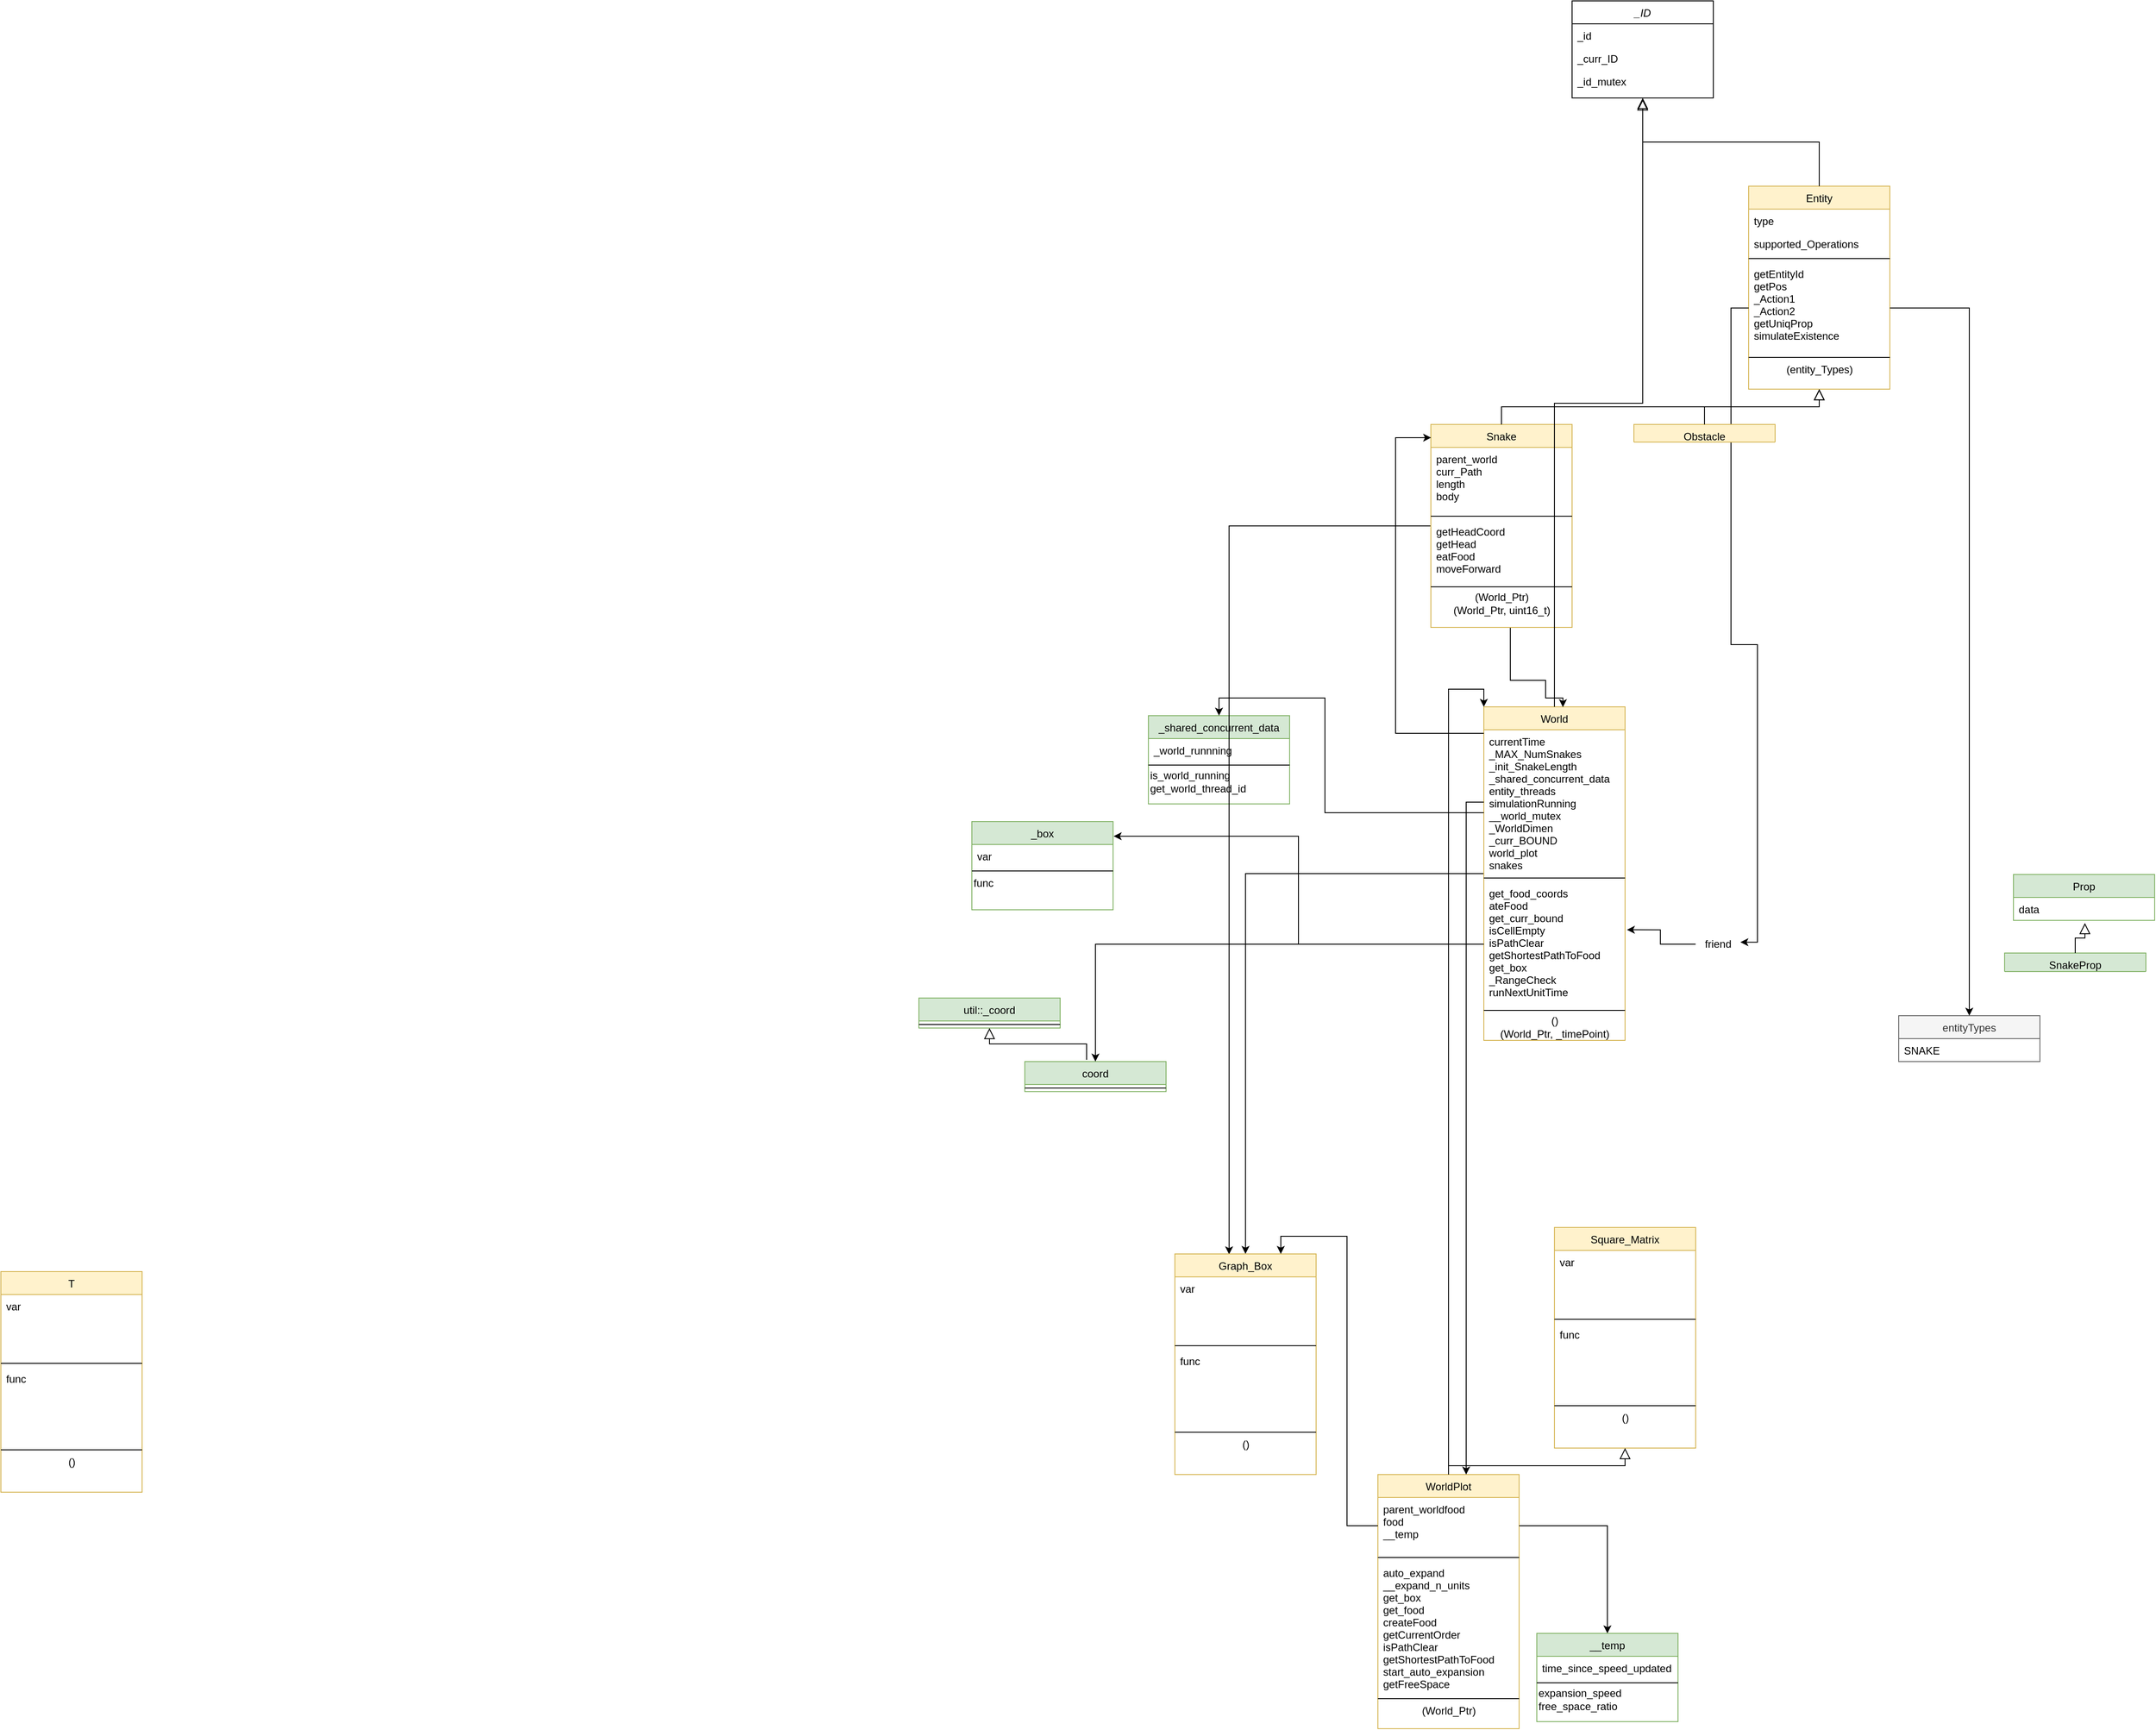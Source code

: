 <mxfile version="13.10.0" type="github">
  <diagram id="C5RBs43oDa-KdzZeNtuy" name="Page-1">
    <mxGraphModel dx="2736" dy="1590" grid="1" gridSize="10" guides="1" tooltips="1" connect="1" arrows="1" fold="1" page="1" pageScale="1" pageWidth="827" pageHeight="1169" math="0" shadow="0">
      <root>
        <mxCell id="WIyWlLk6GJQsqaUBKTNV-0" />
        <mxCell id="WIyWlLk6GJQsqaUBKTNV-1" parent="WIyWlLk6GJQsqaUBKTNV-0" />
        <mxCell id="zkfFHV4jXpPFQw0GAbJ--0" value="_ID" style="swimlane;fontStyle=2;align=center;verticalAlign=top;childLayout=stackLayout;horizontal=1;startSize=26;horizontalStack=0;resizeParent=1;resizeLast=0;collapsible=1;marginBottom=0;rounded=0;shadow=0;strokeWidth=1;" parent="WIyWlLk6GJQsqaUBKTNV-1" vertex="1">
          <mxGeometry x="-100" y="-520" width="160" height="110" as="geometry">
            <mxRectangle x="230" y="140" width="160" height="26" as="alternateBounds" />
          </mxGeometry>
        </mxCell>
        <mxCell id="zkfFHV4jXpPFQw0GAbJ--2" value="_id" style="text;align=left;verticalAlign=top;spacingLeft=4;spacingRight=4;overflow=hidden;rotatable=0;points=[[0,0.5],[1,0.5]];portConstraint=eastwest;rounded=0;shadow=0;html=0;" parent="zkfFHV4jXpPFQw0GAbJ--0" vertex="1">
          <mxGeometry y="26" width="160" height="26" as="geometry" />
        </mxCell>
        <mxCell id="zkfFHV4jXpPFQw0GAbJ--3" value="_curr_ID" style="text;align=left;verticalAlign=top;spacingLeft=4;spacingRight=4;overflow=hidden;rotatable=0;points=[[0,0.5],[1,0.5]];portConstraint=eastwest;rounded=0;shadow=0;html=0;" parent="zkfFHV4jXpPFQw0GAbJ--0" vertex="1">
          <mxGeometry y="52" width="160" height="26" as="geometry" />
        </mxCell>
        <mxCell id="Qb9tFj-eZxgiYMaZ9Jdv-4" value="_id_mutex" style="text;align=left;verticalAlign=top;spacingLeft=4;spacingRight=4;overflow=hidden;rotatable=0;points=[[0,0.5],[1,0.5]];portConstraint=eastwest;rounded=0;shadow=0;html=0;" vertex="1" parent="zkfFHV4jXpPFQw0GAbJ--0">
          <mxGeometry y="78" width="160" height="32" as="geometry" />
        </mxCell>
        <mxCell id="zkfFHV4jXpPFQw0GAbJ--6" value="Entity" style="swimlane;fontStyle=0;align=center;verticalAlign=top;childLayout=stackLayout;horizontal=1;startSize=26;horizontalStack=0;resizeParent=1;resizeLast=0;collapsible=1;marginBottom=0;rounded=0;shadow=0;strokeWidth=1;fillColor=#fff2cc;strokeColor=#d6b656;" parent="WIyWlLk6GJQsqaUBKTNV-1" vertex="1">
          <mxGeometry x="100" y="-310" width="160" height="230" as="geometry">
            <mxRectangle x="130" y="380" width="160" height="26" as="alternateBounds" />
          </mxGeometry>
        </mxCell>
        <mxCell id="zkfFHV4jXpPFQw0GAbJ--7" value="type" style="text;align=left;verticalAlign=top;spacingLeft=4;spacingRight=4;overflow=hidden;rotatable=0;points=[[0,0.5],[1,0.5]];portConstraint=eastwest;" parent="zkfFHV4jXpPFQw0GAbJ--6" vertex="1">
          <mxGeometry y="26" width="160" height="26" as="geometry" />
        </mxCell>
        <mxCell id="zkfFHV4jXpPFQw0GAbJ--8" value="supported_Operations" style="text;align=left;verticalAlign=top;spacingLeft=4;spacingRight=4;overflow=hidden;rotatable=0;points=[[0,0.5],[1,0.5]];portConstraint=eastwest;rounded=0;shadow=0;html=0;" parent="zkfFHV4jXpPFQw0GAbJ--6" vertex="1">
          <mxGeometry y="52" width="160" height="26" as="geometry" />
        </mxCell>
        <mxCell id="zkfFHV4jXpPFQw0GAbJ--9" value="" style="line;html=1;strokeWidth=1;align=left;verticalAlign=middle;spacingTop=-1;spacingLeft=3;spacingRight=3;rotatable=0;labelPosition=right;points=[];portConstraint=eastwest;" parent="zkfFHV4jXpPFQw0GAbJ--6" vertex="1">
          <mxGeometry y="78" width="160" height="8" as="geometry" />
        </mxCell>
        <mxCell id="zkfFHV4jXpPFQw0GAbJ--11" value="getEntityId&#xa;getPos&#xa;_Action1&#xa;_Action2&#xa;getUniqProp&#xa;simulateExistence" style="text;align=left;verticalAlign=top;spacingLeft=4;spacingRight=4;overflow=hidden;rotatable=0;points=[[0,0.5],[1,0.5]];portConstraint=eastwest;" parent="zkfFHV4jXpPFQw0GAbJ--6" vertex="1">
          <mxGeometry y="86" width="160" height="104" as="geometry" />
        </mxCell>
        <mxCell id="Qb9tFj-eZxgiYMaZ9Jdv-5" value="" style="line;html=1;strokeWidth=1;align=left;verticalAlign=middle;spacingTop=-1;spacingLeft=3;spacingRight=3;rotatable=0;labelPosition=right;points=[];portConstraint=eastwest;" vertex="1" parent="zkfFHV4jXpPFQw0GAbJ--6">
          <mxGeometry y="190" width="160" height="8" as="geometry" />
        </mxCell>
        <mxCell id="Qb9tFj-eZxgiYMaZ9Jdv-6" value="(entity_Types)" style="text;html=1;align=center;verticalAlign=middle;resizable=0;points=[];autosize=1;" vertex="1" parent="zkfFHV4jXpPFQw0GAbJ--6">
          <mxGeometry y="198" width="160" height="20" as="geometry" />
        </mxCell>
        <mxCell id="zkfFHV4jXpPFQw0GAbJ--12" value="" style="endArrow=block;endSize=10;endFill=0;shadow=0;strokeWidth=1;rounded=0;edgeStyle=elbowEdgeStyle;elbow=vertical;" parent="WIyWlLk6GJQsqaUBKTNV-1" source="zkfFHV4jXpPFQw0GAbJ--6" target="zkfFHV4jXpPFQw0GAbJ--0" edge="1">
          <mxGeometry width="160" relative="1" as="geometry">
            <mxPoint x="200" y="203" as="sourcePoint" />
            <mxPoint x="200" y="203" as="targetPoint" />
          </mxGeometry>
        </mxCell>
        <mxCell id="Qb9tFj-eZxgiYMaZ9Jdv-8" value="SnakeProp" style="swimlane;fontStyle=0;align=center;verticalAlign=top;childLayout=stackLayout;horizontal=1;startSize=26;horizontalStack=0;resizeParent=1;resizeLast=0;collapsible=1;marginBottom=0;rounded=0;shadow=0;strokeWidth=1;fillColor=#d5e8d4;strokeColor=#82b366;" vertex="1" parent="WIyWlLk6GJQsqaUBKTNV-1">
          <mxGeometry x="390" y="559" width="160" height="21" as="geometry">
            <mxRectangle x="340" y="380" width="170" height="26" as="alternateBounds" />
          </mxGeometry>
        </mxCell>
        <mxCell id="Qb9tFj-eZxgiYMaZ9Jdv-11" value="_shared_concurrent_data" style="swimlane;fontStyle=0;align=center;verticalAlign=top;childLayout=stackLayout;horizontal=1;startSize=26;horizontalStack=0;resizeParent=1;resizeLast=0;collapsible=1;marginBottom=0;rounded=0;shadow=0;strokeWidth=1;fillColor=#d5e8d4;strokeColor=#82b366;" vertex="1" parent="WIyWlLk6GJQsqaUBKTNV-1">
          <mxGeometry x="-580" y="290" width="160" height="100" as="geometry">
            <mxRectangle x="340" y="380" width="170" height="26" as="alternateBounds" />
          </mxGeometry>
        </mxCell>
        <mxCell id="Qb9tFj-eZxgiYMaZ9Jdv-31" value="_world_runnning&#xa;" style="text;align=left;verticalAlign=top;spacingLeft=4;spacingRight=4;overflow=hidden;rotatable=0;points=[[0,0.5],[1,0.5]];portConstraint=eastwest;" vertex="1" parent="Qb9tFj-eZxgiYMaZ9Jdv-11">
          <mxGeometry y="26" width="160" height="26" as="geometry" />
        </mxCell>
        <mxCell id="Qb9tFj-eZxgiYMaZ9Jdv-32" value="" style="line;html=1;strokeWidth=1;align=left;verticalAlign=middle;spacingTop=-1;spacingLeft=3;spacingRight=3;rotatable=0;labelPosition=right;points=[];portConstraint=eastwest;" vertex="1" parent="Qb9tFj-eZxgiYMaZ9Jdv-11">
          <mxGeometry y="52" width="160" height="8" as="geometry" />
        </mxCell>
        <mxCell id="Qb9tFj-eZxgiYMaZ9Jdv-33" value="&lt;div align=&quot;left&quot;&gt;is_world_running&lt;/div&gt;get_world_thread_id" style="text;html=1;align=left;verticalAlign=middle;resizable=0;points=[];autosize=1;movable=1;rotatable=1;deletable=1;editable=1;connectable=1;" vertex="1" parent="Qb9tFj-eZxgiYMaZ9Jdv-11">
          <mxGeometry y="60" width="160" height="30" as="geometry" />
        </mxCell>
        <mxCell id="Qb9tFj-eZxgiYMaZ9Jdv-16" value="entityTypes" style="swimlane;fontStyle=0;align=center;verticalAlign=top;childLayout=stackLayout;horizontal=1;startSize=26;horizontalStack=0;resizeParent=1;resizeLast=0;collapsible=1;marginBottom=0;rounded=0;shadow=0;strokeWidth=1;fillColor=#f5f5f5;strokeColor=#666666;fontColor=#333333;" vertex="1" parent="WIyWlLk6GJQsqaUBKTNV-1">
          <mxGeometry x="270" y="630" width="160" height="52" as="geometry">
            <mxRectangle x="340" y="380" width="170" height="26" as="alternateBounds" />
          </mxGeometry>
        </mxCell>
        <mxCell id="Qb9tFj-eZxgiYMaZ9Jdv-17" value="SNAKE" style="text;align=left;verticalAlign=top;spacingLeft=4;spacingRight=4;overflow=hidden;rotatable=0;points=[[0,0.5],[1,0.5]];portConstraint=eastwest;" vertex="1" parent="Qb9tFj-eZxgiYMaZ9Jdv-16">
          <mxGeometry y="26" width="160" height="26" as="geometry" />
        </mxCell>
        <mxCell id="Qb9tFj-eZxgiYMaZ9Jdv-18" style="edgeStyle=orthogonalEdgeStyle;rounded=0;orthogonalLoop=1;jettySize=auto;html=1;exitX=1;exitY=0.5;exitDx=0;exitDy=0;entryX=0.5;entryY=0;entryDx=0;entryDy=0;" edge="1" parent="WIyWlLk6GJQsqaUBKTNV-1" source="zkfFHV4jXpPFQw0GAbJ--11" target="Qb9tFj-eZxgiYMaZ9Jdv-16">
          <mxGeometry relative="1" as="geometry" />
        </mxCell>
        <mxCell id="Qb9tFj-eZxgiYMaZ9Jdv-69" style="edgeStyle=orthogonalEdgeStyle;rounded=0;orthogonalLoop=1;jettySize=auto;html=1;entryX=0.5;entryY=0;entryDx=0;entryDy=0;" edge="1" parent="WIyWlLk6GJQsqaUBKTNV-1" source="Qb9tFj-eZxgiYMaZ9Jdv-19" target="Qb9tFj-eZxgiYMaZ9Jdv-58">
          <mxGeometry relative="1" as="geometry" />
        </mxCell>
        <mxCell id="Qb9tFj-eZxgiYMaZ9Jdv-19" value="World" style="swimlane;fontStyle=0;align=center;verticalAlign=top;childLayout=stackLayout;horizontal=1;startSize=26;horizontalStack=0;resizeParent=1;resizeLast=0;collapsible=1;marginBottom=0;rounded=0;shadow=0;strokeWidth=1;fillColor=#fff2cc;strokeColor=#d6b656;" vertex="1" parent="WIyWlLk6GJQsqaUBKTNV-1">
          <mxGeometry x="-200" y="280" width="160" height="378" as="geometry">
            <mxRectangle x="130" y="380" width="160" height="26" as="alternateBounds" />
          </mxGeometry>
        </mxCell>
        <mxCell id="Qb9tFj-eZxgiYMaZ9Jdv-21" value="currentTime&#xa;_MAX_NumSnakes&#xa;_init_SnakeLength&#xa;_shared_concurrent_data&#xa;entity_threads&#xa;simulationRunning&#xa;__world_mutex&#xa;_WorldDimen&#xa;_curr_BOUND&#xa;world_plot&#xa;snakes" style="text;align=left;verticalAlign=top;spacingLeft=4;spacingRight=4;overflow=hidden;rotatable=0;points=[[0,0.5],[1,0.5]];portConstraint=eastwest;rounded=0;shadow=0;html=0;" vertex="1" parent="Qb9tFj-eZxgiYMaZ9Jdv-19">
          <mxGeometry y="26" width="160" height="164" as="geometry" />
        </mxCell>
        <mxCell id="Qb9tFj-eZxgiYMaZ9Jdv-22" value="" style="line;html=1;strokeWidth=1;align=left;verticalAlign=middle;spacingTop=-1;spacingLeft=3;spacingRight=3;rotatable=0;labelPosition=right;points=[];portConstraint=eastwest;" vertex="1" parent="Qb9tFj-eZxgiYMaZ9Jdv-19">
          <mxGeometry y="190" width="160" height="8" as="geometry" />
        </mxCell>
        <mxCell id="Qb9tFj-eZxgiYMaZ9Jdv-23" value="get_food_coords&#xa;ateFood&#xa;get_curr_bound&#xa;isCellEmpty&#xa;isPathClear&#xa;getShortestPathToFood&#xa;get_box&#xa;_RangeCheck&#xa;runNextUnitTime&#xa;" style="text;align=left;verticalAlign=top;spacingLeft=4;spacingRight=4;overflow=hidden;rotatable=0;points=[[0,0.5],[1,0.5]];portConstraint=eastwest;fontStyle=0" vertex="1" parent="Qb9tFj-eZxgiYMaZ9Jdv-19">
          <mxGeometry y="198" width="160" height="142" as="geometry" />
        </mxCell>
        <mxCell id="Qb9tFj-eZxgiYMaZ9Jdv-24" value="" style="line;html=1;strokeWidth=1;align=left;verticalAlign=middle;spacingTop=-1;spacingLeft=3;spacingRight=3;rotatable=0;labelPosition=right;points=[];portConstraint=eastwest;" vertex="1" parent="Qb9tFj-eZxgiYMaZ9Jdv-19">
          <mxGeometry y="340" width="160" height="8" as="geometry" />
        </mxCell>
        <mxCell id="Qb9tFj-eZxgiYMaZ9Jdv-25" value="&lt;div&gt;()&lt;/div&gt;(World_Ptr, _timePoint)" style="text;html=1;align=center;verticalAlign=middle;resizable=0;points=[];autosize=1;" vertex="1" parent="Qb9tFj-eZxgiYMaZ9Jdv-19">
          <mxGeometry y="348" width="160" height="30" as="geometry" />
        </mxCell>
        <mxCell id="Qb9tFj-eZxgiYMaZ9Jdv-26" style="edgeStyle=orthogonalEdgeStyle;rounded=0;orthogonalLoop=1;jettySize=auto;html=1;entryX=1.013;entryY=0.385;entryDx=0;entryDy=0;entryPerimeter=0;" edge="1" parent="WIyWlLk6GJQsqaUBKTNV-1" source="Qb9tFj-eZxgiYMaZ9Jdv-27" target="Qb9tFj-eZxgiYMaZ9Jdv-23">
          <mxGeometry relative="1" as="geometry" />
        </mxCell>
        <mxCell id="Qb9tFj-eZxgiYMaZ9Jdv-27" value="&lt;div&gt;friend&lt;/div&gt;" style="text;html=1;align=center;verticalAlign=middle;resizable=0;points=[];autosize=1;" vertex="1" parent="WIyWlLk6GJQsqaUBKTNV-1">
          <mxGeometry x="40" y="539" width="50" height="20" as="geometry" />
        </mxCell>
        <mxCell id="Qb9tFj-eZxgiYMaZ9Jdv-28" style="edgeStyle=orthogonalEdgeStyle;rounded=0;orthogonalLoop=1;jettySize=auto;html=1;entryX=1.013;entryY=0.385;entryDx=0;entryDy=0;entryPerimeter=0;" edge="1" parent="WIyWlLk6GJQsqaUBKTNV-1" source="zkfFHV4jXpPFQw0GAbJ--11" target="Qb9tFj-eZxgiYMaZ9Jdv-27">
          <mxGeometry relative="1" as="geometry">
            <mxPoint x="120" y="498" as="sourcePoint" />
            <mxPoint x="42.08" y="616.04" as="targetPoint" />
          </mxGeometry>
        </mxCell>
        <mxCell id="Qb9tFj-eZxgiYMaZ9Jdv-29" value="Prop" style="swimlane;fontStyle=0;align=center;verticalAlign=top;childLayout=stackLayout;horizontal=1;startSize=26;horizontalStack=0;resizeParent=1;resizeLast=0;collapsible=1;marginBottom=0;rounded=0;shadow=0;strokeWidth=1;fillColor=#d5e8d4;strokeColor=#82b366;" vertex="1" parent="WIyWlLk6GJQsqaUBKTNV-1">
          <mxGeometry x="400" y="470" width="160" height="52" as="geometry">
            <mxRectangle x="340" y="380" width="170" height="26" as="alternateBounds" />
          </mxGeometry>
        </mxCell>
        <mxCell id="Qb9tFj-eZxgiYMaZ9Jdv-30" value="data" style="text;align=left;verticalAlign=top;spacingLeft=4;spacingRight=4;overflow=hidden;rotatable=0;points=[[0,0.5],[1,0.5]];portConstraint=eastwest;" vertex="1" parent="Qb9tFj-eZxgiYMaZ9Jdv-29">
          <mxGeometry y="26" width="160" height="26" as="geometry" />
        </mxCell>
        <mxCell id="Qb9tFj-eZxgiYMaZ9Jdv-34" style="edgeStyle=orthogonalEdgeStyle;rounded=0;orthogonalLoop=1;jettySize=auto;html=1;entryX=0.5;entryY=0;entryDx=0;entryDy=0;" edge="1" parent="WIyWlLk6GJQsqaUBKTNV-1" source="Qb9tFj-eZxgiYMaZ9Jdv-21" target="Qb9tFj-eZxgiYMaZ9Jdv-11">
          <mxGeometry relative="1" as="geometry">
            <Array as="points">
              <mxPoint x="-380" y="400" />
              <mxPoint x="-380" y="270" />
              <mxPoint x="-500" y="270" />
            </Array>
          </mxGeometry>
        </mxCell>
        <mxCell id="Qb9tFj-eZxgiYMaZ9Jdv-38" value="T" style="swimlane;fontStyle=0;align=center;verticalAlign=top;childLayout=stackLayout;horizontal=1;startSize=26;horizontalStack=0;resizeParent=1;resizeLast=0;collapsible=1;marginBottom=0;rounded=0;shadow=0;strokeWidth=1;fillColor=#fff2cc;strokeColor=#d6b656;" vertex="1" parent="WIyWlLk6GJQsqaUBKTNV-1">
          <mxGeometry x="-1880" y="920" width="160" height="250" as="geometry">
            <mxRectangle x="130" y="380" width="160" height="26" as="alternateBounds" />
          </mxGeometry>
        </mxCell>
        <mxCell id="Qb9tFj-eZxgiYMaZ9Jdv-39" value="var" style="text;align=left;verticalAlign=top;spacingLeft=4;spacingRight=4;overflow=hidden;rotatable=0;points=[[0,0.5],[1,0.5]];portConstraint=eastwest;rounded=0;shadow=0;html=0;" vertex="1" parent="Qb9tFj-eZxgiYMaZ9Jdv-38">
          <mxGeometry y="26" width="160" height="74" as="geometry" />
        </mxCell>
        <mxCell id="Qb9tFj-eZxgiYMaZ9Jdv-40" value="" style="line;html=1;strokeWidth=1;align=left;verticalAlign=middle;spacingTop=-1;spacingLeft=3;spacingRight=3;rotatable=0;labelPosition=right;points=[];portConstraint=eastwest;" vertex="1" parent="Qb9tFj-eZxgiYMaZ9Jdv-38">
          <mxGeometry y="100" width="160" height="8" as="geometry" />
        </mxCell>
        <mxCell id="Qb9tFj-eZxgiYMaZ9Jdv-41" value="func" style="text;align=left;verticalAlign=top;spacingLeft=4;spacingRight=4;overflow=hidden;rotatable=0;points=[[0,0.5],[1,0.5]];portConstraint=eastwest;fontStyle=0" vertex="1" parent="Qb9tFj-eZxgiYMaZ9Jdv-38">
          <mxGeometry y="108" width="160" height="90" as="geometry" />
        </mxCell>
        <mxCell id="Qb9tFj-eZxgiYMaZ9Jdv-42" value="" style="line;html=1;strokeWidth=1;align=left;verticalAlign=middle;spacingTop=-1;spacingLeft=3;spacingRight=3;rotatable=0;labelPosition=right;points=[];portConstraint=eastwest;" vertex="1" parent="Qb9tFj-eZxgiYMaZ9Jdv-38">
          <mxGeometry y="198" width="160" height="8" as="geometry" />
        </mxCell>
        <mxCell id="Qb9tFj-eZxgiYMaZ9Jdv-43" value="()" style="text;html=1;align=center;verticalAlign=middle;resizable=0;points=[];autosize=1;" vertex="1" parent="Qb9tFj-eZxgiYMaZ9Jdv-38">
          <mxGeometry y="206" width="160" height="20" as="geometry" />
        </mxCell>
        <mxCell id="Qb9tFj-eZxgiYMaZ9Jdv-93" style="edgeStyle=orthogonalEdgeStyle;rounded=0;orthogonalLoop=1;jettySize=auto;html=1;entryX=0;entryY=0;entryDx=0;entryDy=0;" edge="1" parent="WIyWlLk6GJQsqaUBKTNV-1" source="Qb9tFj-eZxgiYMaZ9Jdv-44" target="Qb9tFj-eZxgiYMaZ9Jdv-19">
          <mxGeometry relative="1" as="geometry" />
        </mxCell>
        <mxCell id="Qb9tFj-eZxgiYMaZ9Jdv-44" value="WorldPlot" style="swimlane;fontStyle=0;align=center;verticalAlign=top;childLayout=stackLayout;horizontal=1;startSize=26;horizontalStack=0;resizeParent=1;resizeLast=0;collapsible=1;marginBottom=0;rounded=0;shadow=0;strokeWidth=1;fillColor=#fff2cc;strokeColor=#d6b656;" vertex="1" parent="WIyWlLk6GJQsqaUBKTNV-1">
          <mxGeometry x="-320" y="1150" width="160" height="288" as="geometry">
            <mxRectangle x="130" y="380" width="160" height="26" as="alternateBounds" />
          </mxGeometry>
        </mxCell>
        <mxCell id="Qb9tFj-eZxgiYMaZ9Jdv-45" value="parent_worldfood&#xa;food&#xa;__temp&#xa;" style="text;align=left;verticalAlign=top;spacingLeft=4;spacingRight=4;overflow=hidden;rotatable=0;points=[[0,0.5],[1,0.5]];portConstraint=eastwest;rounded=0;shadow=0;html=0;" vertex="1" parent="Qb9tFj-eZxgiYMaZ9Jdv-44">
          <mxGeometry y="26" width="160" height="64" as="geometry" />
        </mxCell>
        <mxCell id="Qb9tFj-eZxgiYMaZ9Jdv-46" value="" style="line;html=1;strokeWidth=1;align=left;verticalAlign=middle;spacingTop=-1;spacingLeft=3;spacingRight=3;rotatable=0;labelPosition=right;points=[];portConstraint=eastwest;" vertex="1" parent="Qb9tFj-eZxgiYMaZ9Jdv-44">
          <mxGeometry y="90" width="160" height="8" as="geometry" />
        </mxCell>
        <mxCell id="Qb9tFj-eZxgiYMaZ9Jdv-47" value="auto_expand&#xa;__expand_n_units&#xa;get_box&#xa;get_food&#xa;createFood&#xa;getCurrentOrder&#xa;isPathClear&#xa;getShortestPathToFood&#xa;start_auto_expansion&#xa;getFreeSpace" style="text;align=left;verticalAlign=top;spacingLeft=4;spacingRight=4;overflow=hidden;rotatable=0;points=[[0,0.5],[1,0.5]];portConstraint=eastwest;fontStyle=0" vertex="1" parent="Qb9tFj-eZxgiYMaZ9Jdv-44">
          <mxGeometry y="98" width="160" height="152" as="geometry" />
        </mxCell>
        <mxCell id="Qb9tFj-eZxgiYMaZ9Jdv-48" value="" style="line;html=1;strokeWidth=1;align=left;verticalAlign=middle;spacingTop=-1;spacingLeft=3;spacingRight=3;rotatable=0;labelPosition=right;points=[];portConstraint=eastwest;" vertex="1" parent="Qb9tFj-eZxgiYMaZ9Jdv-44">
          <mxGeometry y="250" width="160" height="8" as="geometry" />
        </mxCell>
        <mxCell id="Qb9tFj-eZxgiYMaZ9Jdv-49" value="(World_Ptr)" style="text;html=1;align=center;verticalAlign=middle;resizable=0;points=[];autosize=1;" vertex="1" parent="Qb9tFj-eZxgiYMaZ9Jdv-44">
          <mxGeometry y="258" width="160" height="20" as="geometry" />
        </mxCell>
        <mxCell id="Qb9tFj-eZxgiYMaZ9Jdv-50" style="edgeStyle=orthogonalEdgeStyle;rounded=0;orthogonalLoop=1;jettySize=auto;html=1;" edge="1" parent="WIyWlLk6GJQsqaUBKTNV-1" source="Qb9tFj-eZxgiYMaZ9Jdv-21">
          <mxGeometry relative="1" as="geometry">
            <mxPoint x="-220" y="1150" as="targetPoint" />
            <Array as="points">
              <mxPoint x="-220" y="388" />
              <mxPoint x="-220" y="1150" />
            </Array>
          </mxGeometry>
        </mxCell>
        <mxCell id="Qb9tFj-eZxgiYMaZ9Jdv-83" style="edgeStyle=orthogonalEdgeStyle;rounded=0;orthogonalLoop=1;jettySize=auto;html=1;entryX=0.56;entryY=0.001;entryDx=0;entryDy=0;entryPerimeter=0;" edge="1" parent="WIyWlLk6GJQsqaUBKTNV-1" source="Qb9tFj-eZxgiYMaZ9Jdv-51" target="Qb9tFj-eZxgiYMaZ9Jdv-19">
          <mxGeometry relative="1" as="geometry">
            <Array as="points">
              <mxPoint x="-170" y="250" />
              <mxPoint x="-130" y="250" />
              <mxPoint x="-130" y="270" />
              <mxPoint x="-110" y="270" />
            </Array>
          </mxGeometry>
        </mxCell>
        <mxCell id="Qb9tFj-eZxgiYMaZ9Jdv-85" style="edgeStyle=orthogonalEdgeStyle;rounded=0;orthogonalLoop=1;jettySize=auto;html=1;entryX=0.384;entryY=0.002;entryDx=0;entryDy=0;entryPerimeter=0;" edge="1" parent="WIyWlLk6GJQsqaUBKTNV-1" source="Qb9tFj-eZxgiYMaZ9Jdv-51" target="Qb9tFj-eZxgiYMaZ9Jdv-58">
          <mxGeometry relative="1" as="geometry" />
        </mxCell>
        <mxCell id="Qb9tFj-eZxgiYMaZ9Jdv-51" value="Snake" style="swimlane;fontStyle=0;align=center;verticalAlign=top;childLayout=stackLayout;horizontal=1;startSize=26;horizontalStack=0;resizeParent=1;resizeLast=0;collapsible=1;marginBottom=0;rounded=0;shadow=0;strokeWidth=1;fillColor=#fff2cc;strokeColor=#d6b656;" vertex="1" parent="WIyWlLk6GJQsqaUBKTNV-1">
          <mxGeometry x="-260" y="-40" width="160" height="230" as="geometry">
            <mxRectangle x="130" y="380" width="160" height="26" as="alternateBounds" />
          </mxGeometry>
        </mxCell>
        <mxCell id="Qb9tFj-eZxgiYMaZ9Jdv-52" value="parent_world&#xa;curr_Path&#xa;length&#xa;body&#xa;" style="text;align=left;verticalAlign=top;spacingLeft=4;spacingRight=4;overflow=hidden;rotatable=0;points=[[0,0.5],[1,0.5]];portConstraint=eastwest;rounded=0;shadow=0;html=0;" vertex="1" parent="Qb9tFj-eZxgiYMaZ9Jdv-51">
          <mxGeometry y="26" width="160" height="74" as="geometry" />
        </mxCell>
        <mxCell id="Qb9tFj-eZxgiYMaZ9Jdv-53" value="" style="line;html=1;strokeWidth=1;align=left;verticalAlign=middle;spacingTop=-1;spacingLeft=3;spacingRight=3;rotatable=0;labelPosition=right;points=[];portConstraint=eastwest;" vertex="1" parent="Qb9tFj-eZxgiYMaZ9Jdv-51">
          <mxGeometry y="100" width="160" height="8" as="geometry" />
        </mxCell>
        <mxCell id="Qb9tFj-eZxgiYMaZ9Jdv-54" value="getHeadCoord&#xa;getHead&#xa;eatFood&#xa;moveForward" style="text;align=left;verticalAlign=top;spacingLeft=4;spacingRight=4;overflow=hidden;rotatable=0;points=[[0,0.5],[1,0.5]];portConstraint=eastwest;fontStyle=0" vertex="1" parent="Qb9tFj-eZxgiYMaZ9Jdv-51">
          <mxGeometry y="108" width="160" height="72" as="geometry" />
        </mxCell>
        <mxCell id="Qb9tFj-eZxgiYMaZ9Jdv-55" value="" style="line;html=1;strokeWidth=1;align=left;verticalAlign=middle;spacingTop=-1;spacingLeft=3;spacingRight=3;rotatable=0;labelPosition=right;points=[];portConstraint=eastwest;" vertex="1" parent="Qb9tFj-eZxgiYMaZ9Jdv-51">
          <mxGeometry y="180" width="160" height="8" as="geometry" />
        </mxCell>
        <mxCell id="Qb9tFj-eZxgiYMaZ9Jdv-56" value="&lt;div&gt;(World_Ptr)&lt;/div&gt;&lt;div&gt;(World_Ptr, uint16_t)&lt;/div&gt;" style="text;html=1;align=center;verticalAlign=middle;resizable=0;points=[];autosize=1;" vertex="1" parent="Qb9tFj-eZxgiYMaZ9Jdv-51">
          <mxGeometry y="188" width="160" height="30" as="geometry" />
        </mxCell>
        <mxCell id="Qb9tFj-eZxgiYMaZ9Jdv-57" style="edgeStyle=orthogonalEdgeStyle;rounded=0;orthogonalLoop=1;jettySize=auto;html=1;entryX=0.002;entryY=0.065;entryDx=0;entryDy=0;entryPerimeter=0;" edge="1" parent="WIyWlLk6GJQsqaUBKTNV-1" source="Qb9tFj-eZxgiYMaZ9Jdv-21" target="Qb9tFj-eZxgiYMaZ9Jdv-51">
          <mxGeometry relative="1" as="geometry">
            <Array as="points">
              <mxPoint x="-210" y="310" />
              <mxPoint x="-300" y="310" />
              <mxPoint x="-300" y="26" />
            </Array>
          </mxGeometry>
        </mxCell>
        <mxCell id="Qb9tFj-eZxgiYMaZ9Jdv-58" value="Graph_Box" style="swimlane;fontStyle=0;align=center;verticalAlign=top;childLayout=stackLayout;horizontal=1;startSize=26;horizontalStack=0;resizeParent=1;resizeLast=0;collapsible=1;marginBottom=0;rounded=0;shadow=0;strokeWidth=1;fillColor=#fff2cc;strokeColor=#d6b656;" vertex="1" parent="WIyWlLk6GJQsqaUBKTNV-1">
          <mxGeometry x="-550" y="900" width="160" height="250" as="geometry">
            <mxRectangle x="130" y="380" width="160" height="26" as="alternateBounds" />
          </mxGeometry>
        </mxCell>
        <mxCell id="Qb9tFj-eZxgiYMaZ9Jdv-59" value="var" style="text;align=left;verticalAlign=top;spacingLeft=4;spacingRight=4;overflow=hidden;rotatable=0;points=[[0,0.5],[1,0.5]];portConstraint=eastwest;rounded=0;shadow=0;html=0;" vertex="1" parent="Qb9tFj-eZxgiYMaZ9Jdv-58">
          <mxGeometry y="26" width="160" height="74" as="geometry" />
        </mxCell>
        <mxCell id="Qb9tFj-eZxgiYMaZ9Jdv-60" value="" style="line;html=1;strokeWidth=1;align=left;verticalAlign=middle;spacingTop=-1;spacingLeft=3;spacingRight=3;rotatable=0;labelPosition=right;points=[];portConstraint=eastwest;" vertex="1" parent="Qb9tFj-eZxgiYMaZ9Jdv-58">
          <mxGeometry y="100" width="160" height="8" as="geometry" />
        </mxCell>
        <mxCell id="Qb9tFj-eZxgiYMaZ9Jdv-61" value="func" style="text;align=left;verticalAlign=top;spacingLeft=4;spacingRight=4;overflow=hidden;rotatable=0;points=[[0,0.5],[1,0.5]];portConstraint=eastwest;fontStyle=0" vertex="1" parent="Qb9tFj-eZxgiYMaZ9Jdv-58">
          <mxGeometry y="108" width="160" height="90" as="geometry" />
        </mxCell>
        <mxCell id="Qb9tFj-eZxgiYMaZ9Jdv-62" value="" style="line;html=1;strokeWidth=1;align=left;verticalAlign=middle;spacingTop=-1;spacingLeft=3;spacingRight=3;rotatable=0;labelPosition=right;points=[];portConstraint=eastwest;" vertex="1" parent="Qb9tFj-eZxgiYMaZ9Jdv-58">
          <mxGeometry y="198" width="160" height="8" as="geometry" />
        </mxCell>
        <mxCell id="Qb9tFj-eZxgiYMaZ9Jdv-63" value="()" style="text;html=1;align=center;verticalAlign=middle;resizable=0;points=[];autosize=1;" vertex="1" parent="Qb9tFj-eZxgiYMaZ9Jdv-58">
          <mxGeometry y="206" width="160" height="20" as="geometry" />
        </mxCell>
        <mxCell id="Qb9tFj-eZxgiYMaZ9Jdv-64" value="_box" style="swimlane;fontStyle=0;align=center;verticalAlign=top;childLayout=stackLayout;horizontal=1;startSize=26;horizontalStack=0;resizeParent=1;resizeLast=0;collapsible=1;marginBottom=0;rounded=0;shadow=0;strokeWidth=1;fillColor=#d5e8d4;strokeColor=#82b366;" vertex="1" parent="WIyWlLk6GJQsqaUBKTNV-1">
          <mxGeometry x="-780" y="410" width="160" height="100" as="geometry">
            <mxRectangle x="340" y="380" width="170" height="26" as="alternateBounds" />
          </mxGeometry>
        </mxCell>
        <mxCell id="Qb9tFj-eZxgiYMaZ9Jdv-65" value="var" style="text;align=left;verticalAlign=top;spacingLeft=4;spacingRight=4;overflow=hidden;rotatable=0;points=[[0,0.5],[1,0.5]];portConstraint=eastwest;" vertex="1" parent="Qb9tFj-eZxgiYMaZ9Jdv-64">
          <mxGeometry y="26" width="160" height="26" as="geometry" />
        </mxCell>
        <mxCell id="Qb9tFj-eZxgiYMaZ9Jdv-66" value="" style="line;html=1;strokeWidth=1;align=left;verticalAlign=middle;spacingTop=-1;spacingLeft=3;spacingRight=3;rotatable=0;labelPosition=right;points=[];portConstraint=eastwest;" vertex="1" parent="Qb9tFj-eZxgiYMaZ9Jdv-64">
          <mxGeometry y="52" width="160" height="8" as="geometry" />
        </mxCell>
        <mxCell id="Qb9tFj-eZxgiYMaZ9Jdv-67" value="func" style="text;html=1;align=left;verticalAlign=middle;resizable=0;points=[];autosize=1;movable=1;rotatable=1;deletable=1;editable=1;connectable=1;" vertex="1" parent="Qb9tFj-eZxgiYMaZ9Jdv-64">
          <mxGeometry y="60" width="160" height="20" as="geometry" />
        </mxCell>
        <mxCell id="Qb9tFj-eZxgiYMaZ9Jdv-68" style="edgeStyle=orthogonalEdgeStyle;rounded=0;orthogonalLoop=1;jettySize=auto;html=1;entryX=1.004;entryY=0.166;entryDx=0;entryDy=0;entryPerimeter=0;" edge="1" parent="WIyWlLk6GJQsqaUBKTNV-1" source="Qb9tFj-eZxgiYMaZ9Jdv-23" target="Qb9tFj-eZxgiYMaZ9Jdv-64">
          <mxGeometry relative="1" as="geometry" />
        </mxCell>
        <mxCell id="Qb9tFj-eZxgiYMaZ9Jdv-70" value="coord" style="swimlane;fontStyle=0;align=center;verticalAlign=top;childLayout=stackLayout;horizontal=1;startSize=26;horizontalStack=0;resizeParent=1;resizeLast=0;collapsible=1;marginBottom=0;rounded=0;shadow=0;strokeWidth=1;fillColor=#d5e8d4;strokeColor=#82b366;" vertex="1" parent="WIyWlLk6GJQsqaUBKTNV-1">
          <mxGeometry x="-720" y="682" width="160" height="34" as="geometry">
            <mxRectangle x="340" y="380" width="170" height="26" as="alternateBounds" />
          </mxGeometry>
        </mxCell>
        <mxCell id="Qb9tFj-eZxgiYMaZ9Jdv-72" value="" style="line;html=1;strokeWidth=1;align=left;verticalAlign=middle;spacingTop=-1;spacingLeft=3;spacingRight=3;rotatable=0;labelPosition=right;points=[];portConstraint=eastwest;" vertex="1" parent="Qb9tFj-eZxgiYMaZ9Jdv-70">
          <mxGeometry y="26" width="160" height="8" as="geometry" />
        </mxCell>
        <mxCell id="Qb9tFj-eZxgiYMaZ9Jdv-74" style="edgeStyle=orthogonalEdgeStyle;rounded=0;orthogonalLoop=1;jettySize=auto;html=1;" edge="1" parent="WIyWlLk6GJQsqaUBKTNV-1" source="Qb9tFj-eZxgiYMaZ9Jdv-23" target="Qb9tFj-eZxgiYMaZ9Jdv-70">
          <mxGeometry relative="1" as="geometry" />
        </mxCell>
        <mxCell id="Qb9tFj-eZxgiYMaZ9Jdv-75" value="util::_coord" style="swimlane;fontStyle=0;align=center;verticalAlign=top;childLayout=stackLayout;horizontal=1;startSize=26;horizontalStack=0;resizeParent=1;resizeLast=0;collapsible=1;marginBottom=0;rounded=0;shadow=0;strokeWidth=1;fillColor=#d5e8d4;strokeColor=#82b366;" vertex="1" parent="WIyWlLk6GJQsqaUBKTNV-1">
          <mxGeometry x="-840" y="610" width="160" height="34" as="geometry">
            <mxRectangle x="340" y="380" width="170" height="26" as="alternateBounds" />
          </mxGeometry>
        </mxCell>
        <mxCell id="Qb9tFj-eZxgiYMaZ9Jdv-76" value="" style="line;html=1;strokeWidth=1;align=left;verticalAlign=middle;spacingTop=-1;spacingLeft=3;spacingRight=3;rotatable=0;labelPosition=right;points=[];portConstraint=eastwest;" vertex="1" parent="Qb9tFj-eZxgiYMaZ9Jdv-75">
          <mxGeometry y="26" width="160" height="8" as="geometry" />
        </mxCell>
        <mxCell id="Qb9tFj-eZxgiYMaZ9Jdv-78" value="" style="endArrow=block;endSize=10;endFill=0;shadow=0;strokeWidth=1;rounded=0;edgeStyle=elbowEdgeStyle;elbow=vertical;exitX=0.5;exitY=0;exitDx=0;exitDy=0;entryX=0.506;entryY=1.115;entryDx=0;entryDy=0;entryPerimeter=0;" edge="1" parent="WIyWlLk6GJQsqaUBKTNV-1" source="Qb9tFj-eZxgiYMaZ9Jdv-8" target="Qb9tFj-eZxgiYMaZ9Jdv-30">
          <mxGeometry width="160" relative="1" as="geometry">
            <mxPoint x="590" y="652" as="sourcePoint" />
            <mxPoint x="480" y="522" as="targetPoint" />
          </mxGeometry>
        </mxCell>
        <mxCell id="Qb9tFj-eZxgiYMaZ9Jdv-79" value="" style="endArrow=block;endSize=10;endFill=0;shadow=0;strokeWidth=1;rounded=0;edgeStyle=elbowEdgeStyle;elbow=vertical;entryX=0.5;entryY=1;entryDx=0;entryDy=0;" edge="1" parent="WIyWlLk6GJQsqaUBKTNV-1" target="Qb9tFj-eZxgiYMaZ9Jdv-75">
          <mxGeometry width="160" relative="1" as="geometry">
            <mxPoint x="-650" y="680" as="sourcePoint" />
            <mxPoint x="-659.04" y="650" as="targetPoint" />
          </mxGeometry>
        </mxCell>
        <mxCell id="Qb9tFj-eZxgiYMaZ9Jdv-81" value="" style="endArrow=block;endSize=10;endFill=0;shadow=0;strokeWidth=1;rounded=0;edgeStyle=elbowEdgeStyle;elbow=vertical;exitX=0.5;exitY=0;exitDx=0;exitDy=0;entryX=0.5;entryY=1.052;entryDx=0;entryDy=0;entryPerimeter=0;" edge="1" parent="WIyWlLk6GJQsqaUBKTNV-1" source="Qb9tFj-eZxgiYMaZ9Jdv-19" target="Qb9tFj-eZxgiYMaZ9Jdv-4">
          <mxGeometry width="160" relative="1" as="geometry">
            <mxPoint x="200" y="360" as="sourcePoint" />
            <mxPoint x="360" y="-190" as="targetPoint" />
            <Array as="points" />
          </mxGeometry>
        </mxCell>
        <mxCell id="Qb9tFj-eZxgiYMaZ9Jdv-82" value="" style="endArrow=block;endSize=10;endFill=0;shadow=0;strokeWidth=1;rounded=0;edgeStyle=elbowEdgeStyle;elbow=vertical;exitX=0.5;exitY=0;exitDx=0;exitDy=0;entryX=0.5;entryY=1;entryDx=0;entryDy=0;" edge="1" parent="WIyWlLk6GJQsqaUBKTNV-1" source="Qb9tFj-eZxgiYMaZ9Jdv-51" target="zkfFHV4jXpPFQw0GAbJ--6">
          <mxGeometry width="160" relative="1" as="geometry">
            <mxPoint x="-130" y="292" as="sourcePoint" />
            <mxPoint x="300" y="120" as="targetPoint" />
            <Array as="points">
              <mxPoint x="50" y="-60" />
            </Array>
          </mxGeometry>
        </mxCell>
        <mxCell id="Qb9tFj-eZxgiYMaZ9Jdv-86" value="Square_Matrix" style="swimlane;fontStyle=0;align=center;verticalAlign=top;childLayout=stackLayout;horizontal=1;startSize=26;horizontalStack=0;resizeParent=1;resizeLast=0;collapsible=1;marginBottom=0;rounded=0;shadow=0;strokeWidth=1;fillColor=#fff2cc;strokeColor=#d6b656;" vertex="1" parent="WIyWlLk6GJQsqaUBKTNV-1">
          <mxGeometry x="-120" y="870" width="160" height="250" as="geometry">
            <mxRectangle x="130" y="380" width="160" height="26" as="alternateBounds" />
          </mxGeometry>
        </mxCell>
        <mxCell id="Qb9tFj-eZxgiYMaZ9Jdv-87" value="var" style="text;align=left;verticalAlign=top;spacingLeft=4;spacingRight=4;overflow=hidden;rotatable=0;points=[[0,0.5],[1,0.5]];portConstraint=eastwest;rounded=0;shadow=0;html=0;" vertex="1" parent="Qb9tFj-eZxgiYMaZ9Jdv-86">
          <mxGeometry y="26" width="160" height="74" as="geometry" />
        </mxCell>
        <mxCell id="Qb9tFj-eZxgiYMaZ9Jdv-88" value="" style="line;html=1;strokeWidth=1;align=left;verticalAlign=middle;spacingTop=-1;spacingLeft=3;spacingRight=3;rotatable=0;labelPosition=right;points=[];portConstraint=eastwest;" vertex="1" parent="Qb9tFj-eZxgiYMaZ9Jdv-86">
          <mxGeometry y="100" width="160" height="8" as="geometry" />
        </mxCell>
        <mxCell id="Qb9tFj-eZxgiYMaZ9Jdv-89" value="func" style="text;align=left;verticalAlign=top;spacingLeft=4;spacingRight=4;overflow=hidden;rotatable=0;points=[[0,0.5],[1,0.5]];portConstraint=eastwest;fontStyle=0" vertex="1" parent="Qb9tFj-eZxgiYMaZ9Jdv-86">
          <mxGeometry y="108" width="160" height="90" as="geometry" />
        </mxCell>
        <mxCell id="Qb9tFj-eZxgiYMaZ9Jdv-90" value="" style="line;html=1;strokeWidth=1;align=left;verticalAlign=middle;spacingTop=-1;spacingLeft=3;spacingRight=3;rotatable=0;labelPosition=right;points=[];portConstraint=eastwest;" vertex="1" parent="Qb9tFj-eZxgiYMaZ9Jdv-86">
          <mxGeometry y="198" width="160" height="8" as="geometry" />
        </mxCell>
        <mxCell id="Qb9tFj-eZxgiYMaZ9Jdv-91" value="()" style="text;html=1;align=center;verticalAlign=middle;resizable=0;points=[];autosize=1;" vertex="1" parent="Qb9tFj-eZxgiYMaZ9Jdv-86">
          <mxGeometry y="206" width="160" height="20" as="geometry" />
        </mxCell>
        <mxCell id="Qb9tFj-eZxgiYMaZ9Jdv-92" value="" style="endArrow=block;endSize=10;endFill=0;shadow=0;strokeWidth=1;rounded=0;edgeStyle=elbowEdgeStyle;elbow=vertical;exitX=0.5;exitY=0;exitDx=0;exitDy=0;entryX=0.5;entryY=1;entryDx=0;entryDy=0;" edge="1" parent="WIyWlLk6GJQsqaUBKTNV-1" source="Qb9tFj-eZxgiYMaZ9Jdv-44" target="Qb9tFj-eZxgiYMaZ9Jdv-86">
          <mxGeometry width="160" relative="1" as="geometry">
            <mxPoint x="-120" y="280.0" as="sourcePoint" />
            <mxPoint x="300" y="230.0" as="targetPoint" />
            <Array as="points">
              <mxPoint x="-120" y="1140" />
            </Array>
          </mxGeometry>
        </mxCell>
        <mxCell id="Qb9tFj-eZxgiYMaZ9Jdv-94" style="edgeStyle=orthogonalEdgeStyle;rounded=0;orthogonalLoop=1;jettySize=auto;html=1;entryX=0.75;entryY=0;entryDx=0;entryDy=0;" edge="1" parent="WIyWlLk6GJQsqaUBKTNV-1" source="Qb9tFj-eZxgiYMaZ9Jdv-45" target="Qb9tFj-eZxgiYMaZ9Jdv-58">
          <mxGeometry relative="1" as="geometry" />
        </mxCell>
        <mxCell id="Qb9tFj-eZxgiYMaZ9Jdv-96" style="edgeStyle=orthogonalEdgeStyle;rounded=0;orthogonalLoop=1;jettySize=auto;html=1;entryX=0.5;entryY=0;entryDx=0;entryDy=0;" edge="1" parent="WIyWlLk6GJQsqaUBKTNV-1" source="Qb9tFj-eZxgiYMaZ9Jdv-45" target="Qb9tFj-eZxgiYMaZ9Jdv-97">
          <mxGeometry relative="1" as="geometry">
            <mxPoint x="-70" y="1330.0" as="targetPoint" />
          </mxGeometry>
        </mxCell>
        <mxCell id="Qb9tFj-eZxgiYMaZ9Jdv-97" value="__temp" style="swimlane;fontStyle=0;align=center;verticalAlign=top;childLayout=stackLayout;horizontal=1;startSize=26;horizontalStack=0;resizeParent=1;resizeLast=0;collapsible=1;marginBottom=0;rounded=0;shadow=0;strokeWidth=1;fillColor=#d5e8d4;strokeColor=#82b366;" vertex="1" parent="WIyWlLk6GJQsqaUBKTNV-1">
          <mxGeometry x="-140" y="1330" width="160" height="100" as="geometry">
            <mxRectangle x="340" y="380" width="170" height="26" as="alternateBounds" />
          </mxGeometry>
        </mxCell>
        <mxCell id="Qb9tFj-eZxgiYMaZ9Jdv-98" value="time_since_speed_updated" style="text;align=left;verticalAlign=top;spacingLeft=4;spacingRight=4;overflow=hidden;rotatable=0;points=[[0,0.5],[1,0.5]];portConstraint=eastwest;" vertex="1" parent="Qb9tFj-eZxgiYMaZ9Jdv-97">
          <mxGeometry y="26" width="160" height="26" as="geometry" />
        </mxCell>
        <mxCell id="Qb9tFj-eZxgiYMaZ9Jdv-99" value="" style="line;html=1;strokeWidth=1;align=left;verticalAlign=middle;spacingTop=-1;spacingLeft=3;spacingRight=3;rotatable=0;labelPosition=right;points=[];portConstraint=eastwest;" vertex="1" parent="Qb9tFj-eZxgiYMaZ9Jdv-97">
          <mxGeometry y="52" width="160" height="8" as="geometry" />
        </mxCell>
        <mxCell id="Qb9tFj-eZxgiYMaZ9Jdv-100" value="&lt;div align=&quot;left&quot;&gt;expansion_speed&lt;/div&gt;free_space_ratio" style="text;html=1;align=left;verticalAlign=middle;resizable=0;points=[];autosize=1;movable=1;rotatable=1;deletable=1;editable=1;connectable=1;" vertex="1" parent="Qb9tFj-eZxgiYMaZ9Jdv-97">
          <mxGeometry y="60" width="160" height="30" as="geometry" />
        </mxCell>
        <mxCell id="Qb9tFj-eZxgiYMaZ9Jdv-101" value="Obstacle" style="swimlane;fontStyle=0;align=center;verticalAlign=top;childLayout=stackLayout;horizontal=1;startSize=26;horizontalStack=0;resizeParent=1;resizeLast=0;collapsible=1;marginBottom=0;rounded=0;shadow=0;strokeWidth=1;fillColor=#fff2cc;strokeColor=#d6b656;" vertex="1" parent="WIyWlLk6GJQsqaUBKTNV-1">
          <mxGeometry x="-30" y="-40" width="160" height="20" as="geometry">
            <mxRectangle x="130" y="380" width="160" height="26" as="alternateBounds" />
          </mxGeometry>
        </mxCell>
        <mxCell id="Qb9tFj-eZxgiYMaZ9Jdv-107" value="" style="endArrow=block;endSize=10;endFill=0;shadow=0;strokeWidth=1;rounded=0;edgeStyle=elbowEdgeStyle;elbow=vertical;exitX=0.5;exitY=0;exitDx=0;exitDy=0;entryX=0.5;entryY=1;entryDx=0;entryDy=0;" edge="1" parent="WIyWlLk6GJQsqaUBKTNV-1" source="Qb9tFj-eZxgiYMaZ9Jdv-101" target="zkfFHV4jXpPFQw0GAbJ--6">
          <mxGeometry width="160" relative="1" as="geometry">
            <mxPoint x="-180" y="-40.0" as="sourcePoint" />
            <mxPoint x="186.08" y="355.86" as="targetPoint" />
            <Array as="points">
              <mxPoint x="50" y="-60" />
            </Array>
          </mxGeometry>
        </mxCell>
      </root>
    </mxGraphModel>
  </diagram>
</mxfile>
